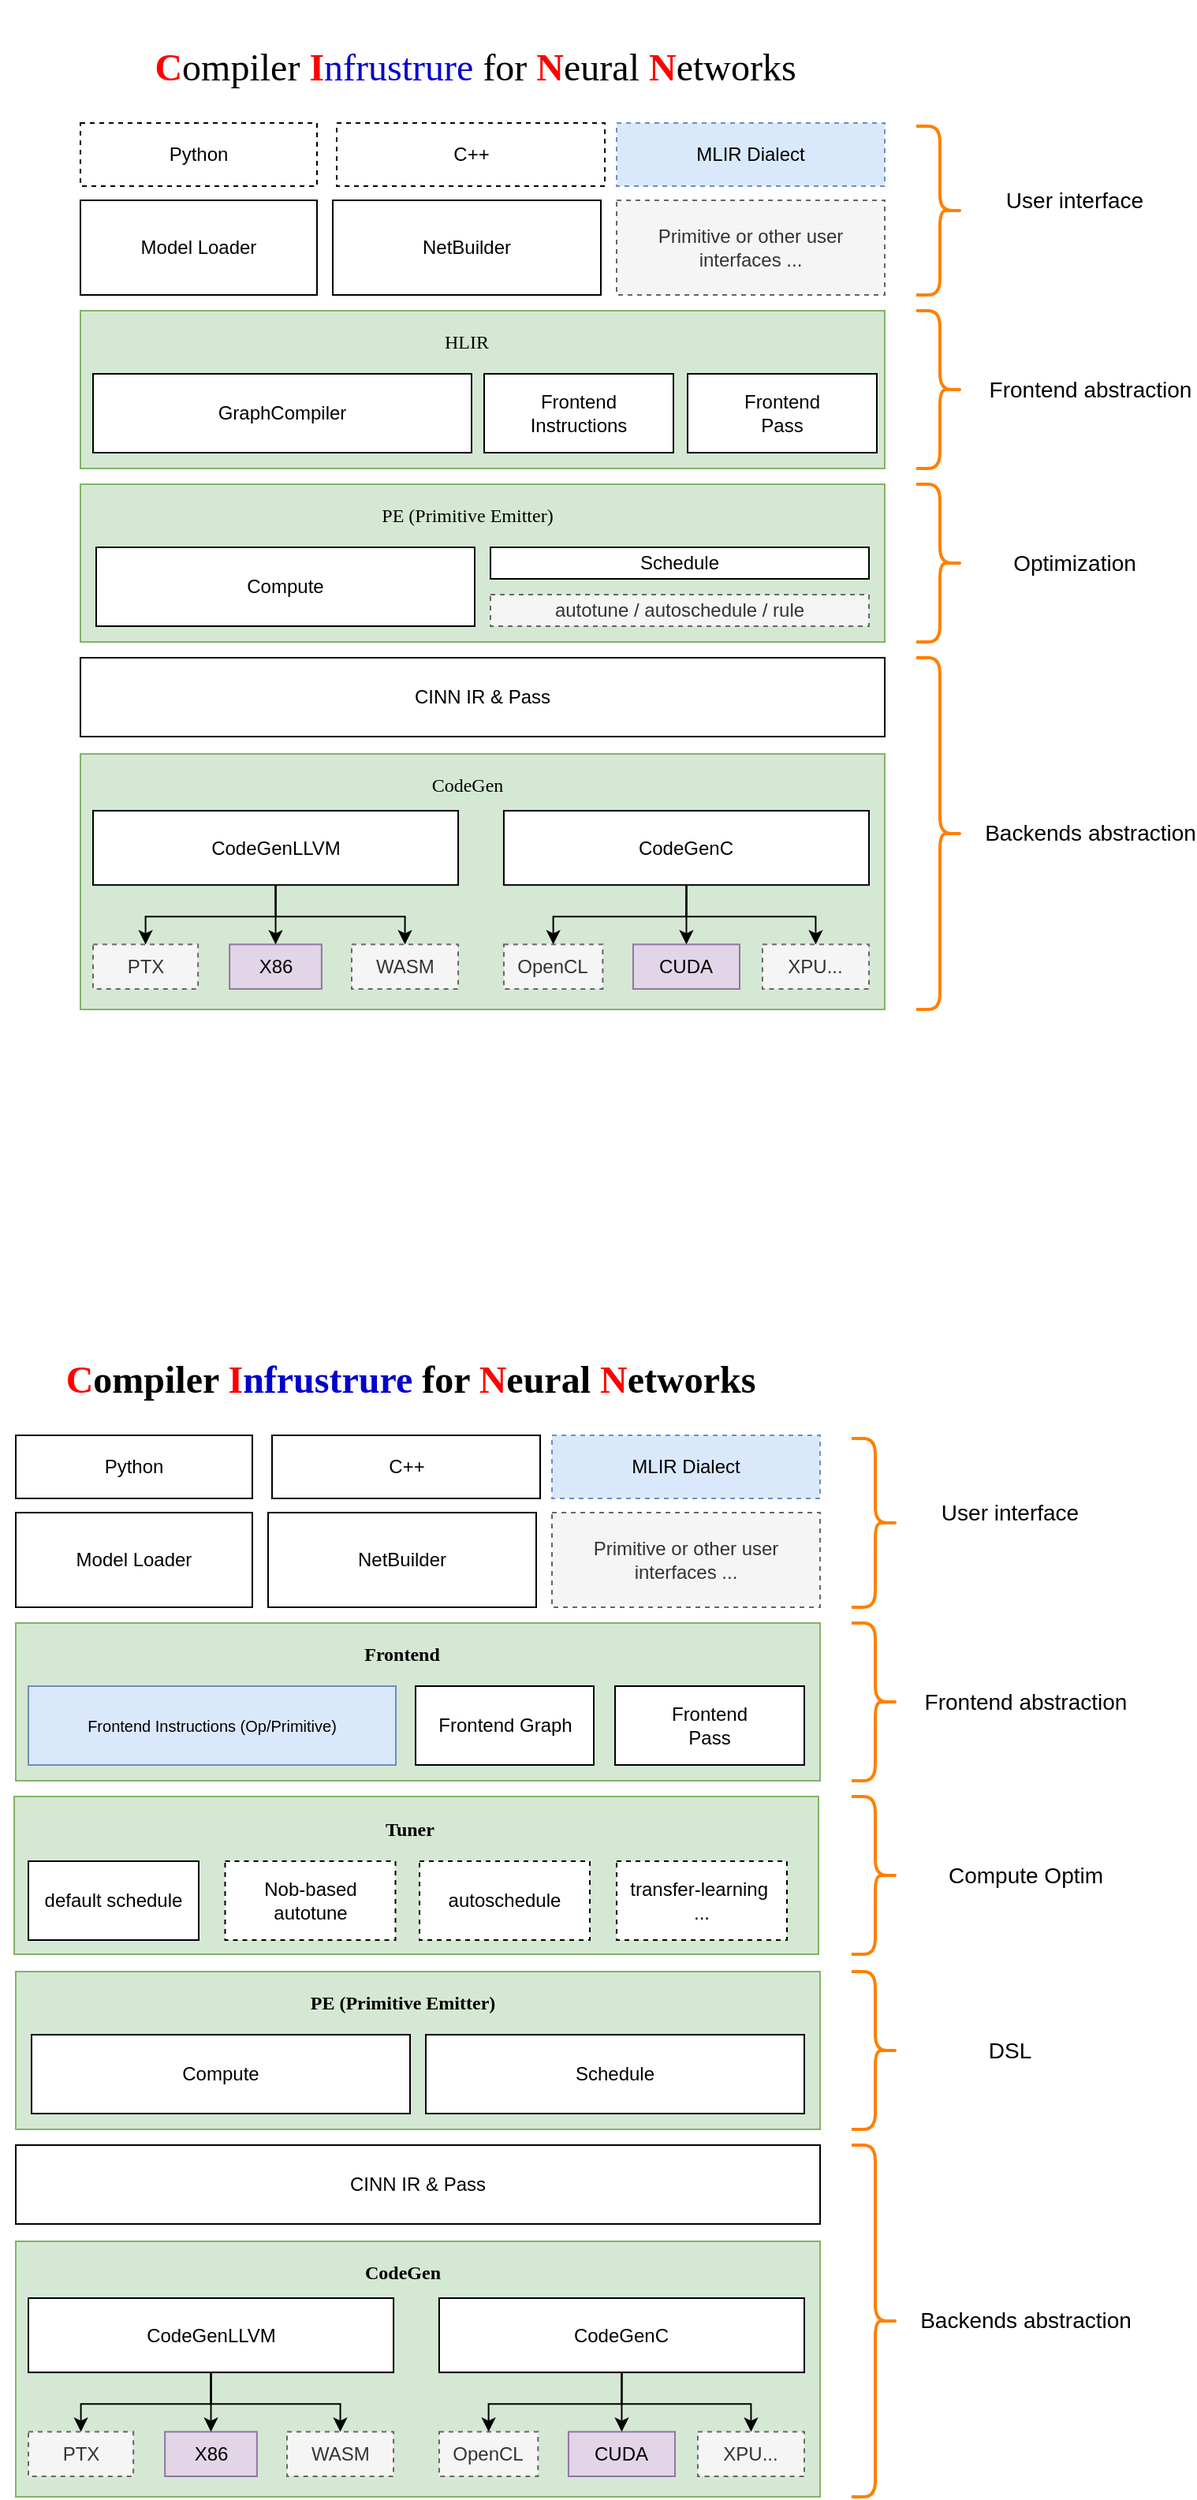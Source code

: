 <mxfile version="15.0.2" type="github">
  <diagram id="A1Nl1LmutE4I7G2CyRuD" name="Page-1">
    <mxGraphModel dx="2062" dy="1122" grid="1" gridSize="10" guides="1" tooltips="1" connect="1" arrows="1" fold="1" page="1" pageScale="1" pageWidth="827" pageHeight="1169" math="0" shadow="0">
      <root>
        <mxCell id="0" />
        <mxCell id="1" parent="0" />
        <mxCell id="BWj54ylnb7tt94adcvDi-8" value="" style="rounded=0;whiteSpace=wrap;html=1;fillColor=#d5e8d4;strokeColor=#82b366;" parent="1" vertex="1">
          <mxGeometry x="110" y="518" width="510" height="162" as="geometry" />
        </mxCell>
        <mxCell id="bPjozurzExnmXFlgTxyV-1" value="" style="rounded=0;whiteSpace=wrap;html=1;fillColor=#d5e8d4;strokeColor=#82b366;" parent="1" vertex="1">
          <mxGeometry x="110" y="347" width="510" height="100" as="geometry" />
        </mxCell>
        <mxCell id="bPjozurzExnmXFlgTxyV-2" value="Model Loader" style="rounded=0;whiteSpace=wrap;html=1;" parent="1" vertex="1">
          <mxGeometry x="110" y="167" width="150" height="60" as="geometry" />
        </mxCell>
        <mxCell id="bPjozurzExnmXFlgTxyV-3" value="NetBuilder" style="rounded=0;whiteSpace=wrap;html=1;" parent="1" vertex="1">
          <mxGeometry x="270" y="167" width="170" height="60" as="geometry" />
        </mxCell>
        <mxCell id="bPjozurzExnmXFlgTxyV-4" value="Primitive or other user interfaces ..." style="rounded=0;whiteSpace=wrap;html=1;dashed=1;fillColor=#f5f5f5;strokeColor=#666666;fontColor=#333333;" parent="1" vertex="1">
          <mxGeometry x="450" y="167" width="170" height="60" as="geometry" />
        </mxCell>
        <mxCell id="bPjozurzExnmXFlgTxyV-5" value="Compute" style="rounded=0;whiteSpace=wrap;html=1;" parent="1" vertex="1">
          <mxGeometry x="120" y="387" width="240" height="50" as="geometry" />
        </mxCell>
        <mxCell id="bPjozurzExnmXFlgTxyV-6" value="Schedule" style="rounded=0;whiteSpace=wrap;html=1;" parent="1" vertex="1">
          <mxGeometry x="370" y="387" width="240" height="20" as="geometry" />
        </mxCell>
        <mxCell id="bPjozurzExnmXFlgTxyV-7" value="CINN IR &amp;amp; Pass" style="rounded=0;whiteSpace=wrap;html=1;" parent="1" vertex="1">
          <mxGeometry x="110" y="457" width="510" height="50" as="geometry" />
        </mxCell>
        <mxCell id="bPjozurzExnmXFlgTxyV-23" value="autotune / autoschedule / rule" style="rounded=0;whiteSpace=wrap;html=1;dashed=1;fillColor=#f5f5f5;strokeColor=#666666;fontColor=#333333;" parent="1" vertex="1">
          <mxGeometry x="370" y="417" width="240" height="20" as="geometry" />
        </mxCell>
        <mxCell id="bPjozurzExnmXFlgTxyV-24" value="" style="rounded=0;whiteSpace=wrap;html=1;fillColor=#d5e8d4;strokeColor=#82b366;" parent="1" vertex="1">
          <mxGeometry x="110" y="237" width="510" height="100" as="geometry" />
        </mxCell>
        <mxCell id="bPjozurzExnmXFlgTxyV-25" value="GraphCompiler" style="rounded=0;whiteSpace=wrap;html=1;" parent="1" vertex="1">
          <mxGeometry x="118" y="277" width="240" height="50" as="geometry" />
        </mxCell>
        <mxCell id="bPjozurzExnmXFlgTxyV-26" value="Frontend &lt;br&gt;Instructions" style="rounded=0;whiteSpace=wrap;html=1;" parent="1" vertex="1">
          <mxGeometry x="366" y="277" width="120" height="50" as="geometry" />
        </mxCell>
        <mxCell id="bPjozurzExnmXFlgTxyV-27" value="Frontend &lt;br&gt;Pass" style="rounded=0;whiteSpace=wrap;html=1;" parent="1" vertex="1">
          <mxGeometry x="495" y="277" width="120" height="50" as="geometry" />
        </mxCell>
        <mxCell id="bPjozurzExnmXFlgTxyV-28" value="&lt;font face=&quot;Tahoma&quot;&gt;HLIR&lt;/font&gt;" style="text;html=1;strokeColor=none;fillColor=none;align=center;verticalAlign=middle;whiteSpace=wrap;rounded=0;" parent="1" vertex="1">
          <mxGeometry x="335" y="247" width="40" height="20" as="geometry" />
        </mxCell>
        <mxCell id="bPjozurzExnmXFlgTxyV-29" value="&lt;font face=&quot;Tahoma&quot;&gt;PE (Primitive Emitter)&lt;/font&gt;" style="text;html=1;strokeColor=none;fillColor=none;align=center;verticalAlign=middle;whiteSpace=wrap;rounded=0;" parent="1" vertex="1">
          <mxGeometry x="272.5" y="357" width="165" height="20" as="geometry" />
        </mxCell>
        <mxCell id="bPjozurzExnmXFlgTxyV-31" value="" style="shape=curlyBracket;whiteSpace=wrap;html=1;rounded=1;flipH=1;size=0.5;strokeWidth=2;strokeColor=#FF8000;" parent="1" vertex="1">
          <mxGeometry x="640" y="457" width="30" height="223" as="geometry" />
        </mxCell>
        <mxCell id="bPjozurzExnmXFlgTxyV-32" value="&lt;span style=&quot;font-weight: normal&quot;&gt;&lt;font style=&quot;font-size: 14px&quot;&gt;Backends abstraction&lt;/font&gt;&lt;/span&gt;" style="text;strokeColor=none;fillColor=none;html=1;fontSize=24;fontStyle=1;verticalAlign=middle;align=center;labelPosition=center;verticalLabelPosition=middle;horizontal=1;" parent="1" vertex="1">
          <mxGeometry x="700" y="545" width="100" height="40" as="geometry" />
        </mxCell>
        <mxCell id="bPjozurzExnmXFlgTxyV-33" value="" style="shape=curlyBracket;whiteSpace=wrap;html=1;rounded=1;flipH=1;size=0.5;strokeWidth=2;strokeColor=#FF8000;" parent="1" vertex="1">
          <mxGeometry x="640" y="237" width="30" height="100" as="geometry" />
        </mxCell>
        <mxCell id="bPjozurzExnmXFlgTxyV-34" value="&lt;span style=&quot;font-weight: normal&quot;&gt;&lt;font style=&quot;font-size: 14px&quot;&gt;Frontend abstraction&lt;/font&gt;&lt;/span&gt;" style="text;strokeColor=none;fillColor=none;html=1;fontSize=24;fontStyle=1;verticalAlign=middle;align=center;labelPosition=center;verticalLabelPosition=middle;horizontal=1;" parent="1" vertex="1">
          <mxGeometry x="700" y="264" width="100" height="40" as="geometry" />
        </mxCell>
        <mxCell id="bPjozurzExnmXFlgTxyV-35" value="" style="shape=curlyBracket;whiteSpace=wrap;html=1;rounded=1;flipH=1;size=0.5;strokeWidth=2;strokeColor=#FF8000;" parent="1" vertex="1">
          <mxGeometry x="640" y="347" width="30" height="100" as="geometry" />
        </mxCell>
        <mxCell id="bPjozurzExnmXFlgTxyV-36" value="&lt;span style=&quot;font-weight: normal&quot;&gt;&lt;font style=&quot;font-size: 14px&quot;&gt;Optimization&lt;/font&gt;&lt;/span&gt;" style="text;strokeColor=none;fillColor=none;html=1;fontSize=24;fontStyle=1;verticalAlign=middle;align=center;labelPosition=center;verticalLabelPosition=middle;horizontal=1;" parent="1" vertex="1">
          <mxGeometry x="690" y="374" width="100" height="40" as="geometry" />
        </mxCell>
        <mxCell id="bPjozurzExnmXFlgTxyV-37" value="" style="shape=curlyBracket;whiteSpace=wrap;html=1;rounded=1;flipH=1;size=0.5;strokeWidth=2;strokeColor=#FF8000;" parent="1" vertex="1">
          <mxGeometry x="640" y="120" width="30" height="107" as="geometry" />
        </mxCell>
        <mxCell id="bPjozurzExnmXFlgTxyV-38" value="&lt;span style=&quot;font-weight: normal&quot;&gt;&lt;font style=&quot;font-size: 14px&quot;&gt;User interface&lt;/font&gt;&lt;/span&gt;" style="text;strokeColor=none;fillColor=none;html=1;fontSize=24;fontStyle=1;verticalAlign=middle;align=center;labelPosition=center;verticalLabelPosition=middle;horizontal=1;" parent="1" vertex="1">
          <mxGeometry x="690" y="143.5" width="100" height="40" as="geometry" />
        </mxCell>
        <mxCell id="BWj54ylnb7tt94adcvDi-1" value="Python" style="rounded=0;whiteSpace=wrap;html=1;dashed=1;" parent="1" vertex="1">
          <mxGeometry x="110" y="118" width="150" height="40" as="geometry" />
        </mxCell>
        <mxCell id="BWj54ylnb7tt94adcvDi-2" value="C++" style="rounded=0;whiteSpace=wrap;html=1;dashed=1;" parent="1" vertex="1">
          <mxGeometry x="272.5" y="118" width="170" height="40" as="geometry" />
        </mxCell>
        <mxCell id="BWj54ylnb7tt94adcvDi-3" value="MLIR Dialect" style="rounded=0;whiteSpace=wrap;html=1;dashed=1;fillColor=#dae8fc;strokeColor=#6c8ebf;" parent="1" vertex="1">
          <mxGeometry x="450" y="118" width="170" height="40" as="geometry" />
        </mxCell>
        <mxCell id="BWj54ylnb7tt94adcvDi-5" value="&lt;font style=&quot;font-size: 24px&quot; face=&quot;Comic Sans MS&quot;&gt;&lt;b&gt;&lt;font color=&quot;#ff0000&quot;&gt;C&lt;/font&gt;&lt;/b&gt;ompiler &lt;font color=&quot;#ff0000&quot;&gt;&lt;b&gt;I&lt;/b&gt;&lt;/font&gt;&lt;font color=&quot;#0000cc&quot;&gt;nfrustrure&lt;/font&gt; for &lt;font color=&quot;#ff0000&quot;&gt;&lt;b&gt;N&lt;/b&gt;&lt;/font&gt;eural &lt;font color=&quot;#ff0000&quot;&gt;&lt;b&gt;N&lt;/b&gt;&lt;/font&gt;etworks&lt;/font&gt;" style="text;html=1;align=center;verticalAlign=middle;resizable=0;points=[];autosize=1;strokeColor=none;fontSize=45;" parent="1" vertex="1">
          <mxGeometry x="110" y="40" width="500" height="70" as="geometry" />
        </mxCell>
        <mxCell id="BWj54ylnb7tt94adcvDi-9" value="&lt;font face=&quot;Tahoma&quot;&gt;CodeGen&lt;/font&gt;" style="text;html=1;strokeColor=none;fillColor=none;align=center;verticalAlign=middle;whiteSpace=wrap;rounded=0;" parent="1" vertex="1">
          <mxGeometry x="272.5" y="528" width="165" height="20" as="geometry" />
        </mxCell>
        <mxCell id="BWj54ylnb7tt94adcvDi-10" value="" style="group" parent="1" vertex="1" connectable="0">
          <mxGeometry x="118" y="554" width="492" height="113" as="geometry" />
        </mxCell>
        <mxCell id="bPjozurzExnmXFlgTxyV-12" value="CodeGenLLVM" style="rounded=0;whiteSpace=wrap;html=1;" parent="BWj54ylnb7tt94adcvDi-10" vertex="1">
          <mxGeometry width="231.529" height="47.083" as="geometry" />
        </mxCell>
        <mxCell id="bPjozurzExnmXFlgTxyV-16" value="CodeGenC" style="rounded=0;whiteSpace=wrap;html=1;" parent="BWj54ylnb7tt94adcvDi-10" vertex="1">
          <mxGeometry x="260.471" width="231.529" height="47.083" as="geometry" />
        </mxCell>
        <mxCell id="bPjozurzExnmXFlgTxyV-17" value="CUDA" style="rounded=0;whiteSpace=wrap;html=1;fillColor=#e1d5e7;strokeColor=#9673a6;" parent="BWj54ylnb7tt94adcvDi-10" vertex="1">
          <mxGeometry x="342.471" y="84.75" width="67.529" height="28.25" as="geometry" />
        </mxCell>
        <mxCell id="bPjozurzExnmXFlgTxyV-18" value="X86" style="rounded=0;whiteSpace=wrap;html=1;fillColor=#e1d5e7;strokeColor=#9673a6;" parent="BWj54ylnb7tt94adcvDi-10" vertex="1">
          <mxGeometry x="86.582" y="84.75" width="58.365" height="28.25" as="geometry" />
        </mxCell>
        <mxCell id="bPjozurzExnmXFlgTxyV-19" value="PTX" style="rounded=0;whiteSpace=wrap;html=1;dashed=1;fillColor=#f5f5f5;strokeColor=#666666;fontColor=#333333;" parent="BWj54ylnb7tt94adcvDi-10" vertex="1">
          <mxGeometry y="84.75" width="66.565" height="28.25" as="geometry" />
        </mxCell>
        <mxCell id="bPjozurzExnmXFlgTxyV-20" value="WASM" style="rounded=0;whiteSpace=wrap;html=1;dashed=1;fillColor=#f5f5f5;strokeColor=#666666;fontColor=#333333;" parent="BWj54ylnb7tt94adcvDi-10" vertex="1">
          <mxGeometry x="164" y="84.75" width="67.529" height="28.25" as="geometry" />
        </mxCell>
        <mxCell id="bPjozurzExnmXFlgTxyV-21" value="OpenCL" style="rounded=0;whiteSpace=wrap;html=1;dashed=1;fillColor=#f5f5f5;strokeColor=#666666;fontColor=#333333;" parent="BWj54ylnb7tt94adcvDi-10" vertex="1">
          <mxGeometry x="260.471" y="84.75" width="62.706" height="28.25" as="geometry" />
        </mxCell>
        <mxCell id="bPjozurzExnmXFlgTxyV-22" value="XPU..." style="rounded=0;whiteSpace=wrap;html=1;dashed=1;fillColor=#f5f5f5;strokeColor=#666666;fontColor=#333333;" parent="BWj54ylnb7tt94adcvDi-10" vertex="1">
          <mxGeometry x="424.471" y="84.75" width="67.529" height="28.25" as="geometry" />
        </mxCell>
        <mxCell id="bPjozurzExnmXFlgTxyV-13" style="edgeStyle=orthogonalEdgeStyle;rounded=0;orthogonalLoop=1;jettySize=auto;html=1;exitX=0.5;exitY=1;exitDx=0;exitDy=0;entryX=0.5;entryY=0;entryDx=0;entryDy=0;" parent="BWj54ylnb7tt94adcvDi-10" source="bPjozurzExnmXFlgTxyV-16" target="bPjozurzExnmXFlgTxyV-17" edge="1">
          <mxGeometry relative="1" as="geometry" />
        </mxCell>
        <mxCell id="bPjozurzExnmXFlgTxyV-9" style="edgeStyle=orthogonalEdgeStyle;rounded=0;orthogonalLoop=1;jettySize=auto;html=1;exitX=0.5;exitY=1;exitDx=0;exitDy=0;entryX=0.5;entryY=0;entryDx=0;entryDy=0;" parent="BWj54ylnb7tt94adcvDi-10" source="bPjozurzExnmXFlgTxyV-12" target="bPjozurzExnmXFlgTxyV-18" edge="1">
          <mxGeometry relative="1" as="geometry" />
        </mxCell>
        <mxCell id="bPjozurzExnmXFlgTxyV-10" style="edgeStyle=orthogonalEdgeStyle;rounded=0;orthogonalLoop=1;jettySize=auto;html=1;exitX=0.5;exitY=1;exitDx=0;exitDy=0;" parent="BWj54ylnb7tt94adcvDi-10" source="bPjozurzExnmXFlgTxyV-12" target="bPjozurzExnmXFlgTxyV-19" edge="1">
          <mxGeometry relative="1" as="geometry" />
        </mxCell>
        <mxCell id="bPjozurzExnmXFlgTxyV-11" style="edgeStyle=orthogonalEdgeStyle;rounded=0;orthogonalLoop=1;jettySize=auto;html=1;exitX=0.5;exitY=1;exitDx=0;exitDy=0;entryX=0.5;entryY=0;entryDx=0;entryDy=0;" parent="BWj54ylnb7tt94adcvDi-10" source="bPjozurzExnmXFlgTxyV-12" target="bPjozurzExnmXFlgTxyV-20" edge="1">
          <mxGeometry relative="1" as="geometry" />
        </mxCell>
        <mxCell id="bPjozurzExnmXFlgTxyV-14" style="edgeStyle=orthogonalEdgeStyle;rounded=0;orthogonalLoop=1;jettySize=auto;html=1;exitX=0.5;exitY=1;exitDx=0;exitDy=0;entryX=0.5;entryY=0;entryDx=0;entryDy=0;" parent="BWj54ylnb7tt94adcvDi-10" source="bPjozurzExnmXFlgTxyV-16" target="bPjozurzExnmXFlgTxyV-21" edge="1">
          <mxGeometry relative="1" as="geometry" />
        </mxCell>
        <mxCell id="bPjozurzExnmXFlgTxyV-15" style="edgeStyle=orthogonalEdgeStyle;rounded=0;orthogonalLoop=1;jettySize=auto;html=1;exitX=0.5;exitY=1;exitDx=0;exitDy=0;entryX=0.5;entryY=0;entryDx=0;entryDy=0;" parent="BWj54ylnb7tt94adcvDi-10" source="bPjozurzExnmXFlgTxyV-16" target="bPjozurzExnmXFlgTxyV-22" edge="1">
          <mxGeometry relative="1" as="geometry" />
        </mxCell>
        <mxCell id="rRqUTzDC0UyUlkHTnYrC-1" value="" style="rounded=0;whiteSpace=wrap;html=1;fillColor=#d5e8d4;strokeColor=#82b366;" vertex="1" parent="1">
          <mxGeometry x="69" y="1461" width="510" height="162" as="geometry" />
        </mxCell>
        <mxCell id="rRqUTzDC0UyUlkHTnYrC-2" value="" style="rounded=0;whiteSpace=wrap;html=1;fillColor=#d5e8d4;strokeColor=#82b366;" vertex="1" parent="1">
          <mxGeometry x="69" y="1290" width="510" height="100" as="geometry" />
        </mxCell>
        <mxCell id="rRqUTzDC0UyUlkHTnYrC-3" value="Model Loader" style="rounded=0;whiteSpace=wrap;html=1;" vertex="1" parent="1">
          <mxGeometry x="69" y="999" width="150" height="60" as="geometry" />
        </mxCell>
        <mxCell id="rRqUTzDC0UyUlkHTnYrC-4" value="NetBuilder" style="rounded=0;whiteSpace=wrap;html=1;" vertex="1" parent="1">
          <mxGeometry x="229" y="999" width="170" height="60" as="geometry" />
        </mxCell>
        <mxCell id="rRqUTzDC0UyUlkHTnYrC-5" value="Primitive or other user interfaces ..." style="rounded=0;whiteSpace=wrap;html=1;dashed=1;fillColor=#f5f5f5;strokeColor=#666666;fontColor=#333333;" vertex="1" parent="1">
          <mxGeometry x="409" y="999" width="170" height="60" as="geometry" />
        </mxCell>
        <mxCell id="rRqUTzDC0UyUlkHTnYrC-6" value="Compute" style="rounded=0;whiteSpace=wrap;html=1;" vertex="1" parent="1">
          <mxGeometry x="79" y="1330" width="240" height="50" as="geometry" />
        </mxCell>
        <mxCell id="rRqUTzDC0UyUlkHTnYrC-7" value="Schedule" style="rounded=0;whiteSpace=wrap;html=1;" vertex="1" parent="1">
          <mxGeometry x="329" y="1330" width="240" height="50" as="geometry" />
        </mxCell>
        <mxCell id="rRqUTzDC0UyUlkHTnYrC-8" value="CINN IR &amp;amp; Pass" style="rounded=0;whiteSpace=wrap;html=1;" vertex="1" parent="1">
          <mxGeometry x="69" y="1400" width="510" height="50" as="geometry" />
        </mxCell>
        <mxCell id="rRqUTzDC0UyUlkHTnYrC-10" value="" style="rounded=0;whiteSpace=wrap;html=1;fillColor=#d5e8d4;strokeColor=#82b366;" vertex="1" parent="1">
          <mxGeometry x="69" y="1069" width="510" height="100" as="geometry" />
        </mxCell>
        <mxCell id="rRqUTzDC0UyUlkHTnYrC-11" value="Frontend Graph" style="rounded=0;whiteSpace=wrap;html=1;" vertex="1" parent="1">
          <mxGeometry x="322.5" y="1109" width="113" height="50" as="geometry" />
        </mxCell>
        <mxCell id="rRqUTzDC0UyUlkHTnYrC-12" value="&lt;font style=&quot;font-size: 10px&quot;&gt;Frontend Instructions (Op/Primitive)&lt;/font&gt;" style="rounded=0;whiteSpace=wrap;html=1;fillColor=#dae8fc;strokeColor=#6c8ebf;" vertex="1" parent="1">
          <mxGeometry x="77" y="1109" width="233" height="50" as="geometry" />
        </mxCell>
        <mxCell id="rRqUTzDC0UyUlkHTnYrC-13" value="Frontend &lt;br&gt;Pass" style="rounded=0;whiteSpace=wrap;html=1;" vertex="1" parent="1">
          <mxGeometry x="449" y="1109" width="120" height="50" as="geometry" />
        </mxCell>
        <mxCell id="rRqUTzDC0UyUlkHTnYrC-14" value="&lt;font face=&quot;Tahoma&quot;&gt;Frontend&lt;/font&gt;" style="text;html=1;strokeColor=none;fillColor=none;align=center;verticalAlign=middle;whiteSpace=wrap;rounded=0;fontStyle=1" vertex="1" parent="1">
          <mxGeometry x="294" y="1079" width="40" height="20" as="geometry" />
        </mxCell>
        <mxCell id="rRqUTzDC0UyUlkHTnYrC-15" value="&lt;font face=&quot;Tahoma&quot;&gt;PE (Primitive Emitter)&lt;/font&gt;" style="text;html=1;strokeColor=none;fillColor=none;align=center;verticalAlign=middle;whiteSpace=wrap;rounded=0;fontStyle=1" vertex="1" parent="1">
          <mxGeometry x="231.5" y="1300" width="165" height="20" as="geometry" />
        </mxCell>
        <mxCell id="rRqUTzDC0UyUlkHTnYrC-16" value="" style="shape=curlyBracket;whiteSpace=wrap;html=1;rounded=1;flipH=1;size=0.5;strokeWidth=2;strokeColor=#FF8000;" vertex="1" parent="1">
          <mxGeometry x="599" y="1400" width="30" height="223" as="geometry" />
        </mxCell>
        <mxCell id="rRqUTzDC0UyUlkHTnYrC-17" value="&lt;span style=&quot;font-weight: normal&quot;&gt;&lt;font style=&quot;font-size: 14px&quot;&gt;Backends abstraction&lt;/font&gt;&lt;/span&gt;" style="text;strokeColor=none;fillColor=none;html=1;fontSize=24;fontStyle=1;verticalAlign=middle;align=center;labelPosition=center;verticalLabelPosition=middle;horizontal=1;" vertex="1" parent="1">
          <mxGeometry x="659" y="1488" width="100" height="40" as="geometry" />
        </mxCell>
        <mxCell id="rRqUTzDC0UyUlkHTnYrC-18" value="" style="shape=curlyBracket;whiteSpace=wrap;html=1;rounded=1;flipH=1;size=0.5;strokeWidth=2;strokeColor=#FF8000;" vertex="1" parent="1">
          <mxGeometry x="599" y="1069" width="30" height="100" as="geometry" />
        </mxCell>
        <mxCell id="rRqUTzDC0UyUlkHTnYrC-19" value="&lt;span style=&quot;font-weight: normal&quot;&gt;&lt;font style=&quot;font-size: 14px&quot;&gt;Frontend abstraction&lt;/font&gt;&lt;/span&gt;" style="text;strokeColor=none;fillColor=none;html=1;fontSize=24;fontStyle=1;verticalAlign=middle;align=center;labelPosition=center;verticalLabelPosition=middle;horizontal=1;" vertex="1" parent="1">
          <mxGeometry x="659" y="1096" width="100" height="40" as="geometry" />
        </mxCell>
        <mxCell id="rRqUTzDC0UyUlkHTnYrC-20" value="" style="shape=curlyBracket;whiteSpace=wrap;html=1;rounded=1;flipH=1;size=0.5;strokeWidth=2;strokeColor=#FF8000;" vertex="1" parent="1">
          <mxGeometry x="599" y="1290" width="30" height="100" as="geometry" />
        </mxCell>
        <mxCell id="rRqUTzDC0UyUlkHTnYrC-21" value="&lt;span style=&quot;font-weight: normal&quot;&gt;&lt;font style=&quot;font-size: 14px&quot;&gt;DSL&lt;/font&gt;&lt;/span&gt;" style="text;strokeColor=none;fillColor=none;html=1;fontSize=24;fontStyle=1;verticalAlign=middle;align=center;labelPosition=center;verticalLabelPosition=middle;horizontal=1;" vertex="1" parent="1">
          <mxGeometry x="649" y="1317" width="100" height="40" as="geometry" />
        </mxCell>
        <mxCell id="rRqUTzDC0UyUlkHTnYrC-22" value="" style="shape=curlyBracket;whiteSpace=wrap;html=1;rounded=1;flipH=1;size=0.5;strokeWidth=2;strokeColor=#FF8000;" vertex="1" parent="1">
          <mxGeometry x="599" y="952" width="30" height="107" as="geometry" />
        </mxCell>
        <mxCell id="rRqUTzDC0UyUlkHTnYrC-23" value="&lt;span style=&quot;font-weight: normal&quot;&gt;&lt;font style=&quot;font-size: 14px&quot;&gt;User interface&lt;/font&gt;&lt;/span&gt;" style="text;strokeColor=none;fillColor=none;html=1;fontSize=24;fontStyle=1;verticalAlign=middle;align=center;labelPosition=center;verticalLabelPosition=middle;horizontal=1;" vertex="1" parent="1">
          <mxGeometry x="649" y="975.5" width="100" height="40" as="geometry" />
        </mxCell>
        <mxCell id="rRqUTzDC0UyUlkHTnYrC-24" value="Python" style="rounded=0;whiteSpace=wrap;html=1;" vertex="1" parent="1">
          <mxGeometry x="69" y="950" width="150" height="40" as="geometry" />
        </mxCell>
        <mxCell id="rRqUTzDC0UyUlkHTnYrC-25" value="C++" style="rounded=0;whiteSpace=wrap;html=1;" vertex="1" parent="1">
          <mxGeometry x="231.5" y="950" width="170" height="40" as="geometry" />
        </mxCell>
        <mxCell id="rRqUTzDC0UyUlkHTnYrC-26" value="MLIR Dialect" style="rounded=0;whiteSpace=wrap;html=1;dashed=1;fillColor=#dae8fc;strokeColor=#6c8ebf;" vertex="1" parent="1">
          <mxGeometry x="409" y="950" width="170" height="40" as="geometry" />
        </mxCell>
        <mxCell id="rRqUTzDC0UyUlkHTnYrC-27" value="&lt;font style=&quot;font-size: 24px&quot; face=&quot;Tahoma&quot;&gt;&lt;b&gt;&lt;font color=&quot;#ff0000&quot;&gt;C&lt;/font&gt;ompiler &lt;font color=&quot;#ff0000&quot;&gt;I&lt;/font&gt;&lt;font color=&quot;#0000cc&quot;&gt;nfrustrure&lt;/font&gt; for &lt;font color=&quot;#ff0000&quot;&gt;N&lt;/font&gt;eural &lt;font color=&quot;#ff0000&quot;&gt;N&lt;/font&gt;etworks&lt;/b&gt;&lt;/font&gt;" style="text;html=1;align=center;verticalAlign=middle;resizable=0;points=[];autosize=1;strokeColor=none;fontSize=45;" vertex="1" parent="1">
          <mxGeometry x="59" y="872" width="520" height="70" as="geometry" />
        </mxCell>
        <mxCell id="rRqUTzDC0UyUlkHTnYrC-28" value="&lt;font face=&quot;Tahoma&quot;&gt;CodeGen&lt;/font&gt;" style="text;html=1;strokeColor=none;fillColor=none;align=center;verticalAlign=middle;whiteSpace=wrap;rounded=0;fontStyle=1" vertex="1" parent="1">
          <mxGeometry x="231.5" y="1471" width="165" height="20" as="geometry" />
        </mxCell>
        <mxCell id="rRqUTzDC0UyUlkHTnYrC-29" value="" style="group" vertex="1" connectable="0" parent="1">
          <mxGeometry x="77" y="1497" width="492" height="113" as="geometry" />
        </mxCell>
        <mxCell id="rRqUTzDC0UyUlkHTnYrC-30" value="CodeGenLLVM" style="rounded=0;whiteSpace=wrap;html=1;" vertex="1" parent="rRqUTzDC0UyUlkHTnYrC-29">
          <mxGeometry width="231.529" height="47.083" as="geometry" />
        </mxCell>
        <mxCell id="rRqUTzDC0UyUlkHTnYrC-31" value="CodeGenC" style="rounded=0;whiteSpace=wrap;html=1;" vertex="1" parent="rRqUTzDC0UyUlkHTnYrC-29">
          <mxGeometry x="260.471" width="231.529" height="47.083" as="geometry" />
        </mxCell>
        <mxCell id="rRqUTzDC0UyUlkHTnYrC-32" value="CUDA" style="rounded=0;whiteSpace=wrap;html=1;fillColor=#e1d5e7;strokeColor=#9673a6;" vertex="1" parent="rRqUTzDC0UyUlkHTnYrC-29">
          <mxGeometry x="342.471" y="84.75" width="67.529" height="28.25" as="geometry" />
        </mxCell>
        <mxCell id="rRqUTzDC0UyUlkHTnYrC-33" value="X86" style="rounded=0;whiteSpace=wrap;html=1;fillColor=#e1d5e7;strokeColor=#9673a6;" vertex="1" parent="rRqUTzDC0UyUlkHTnYrC-29">
          <mxGeometry x="86.582" y="84.75" width="58.365" height="28.25" as="geometry" />
        </mxCell>
        <mxCell id="rRqUTzDC0UyUlkHTnYrC-34" value="PTX" style="rounded=0;whiteSpace=wrap;html=1;dashed=1;fillColor=#f5f5f5;strokeColor=#666666;fontColor=#333333;" vertex="1" parent="rRqUTzDC0UyUlkHTnYrC-29">
          <mxGeometry y="84.75" width="66.565" height="28.25" as="geometry" />
        </mxCell>
        <mxCell id="rRqUTzDC0UyUlkHTnYrC-35" value="WASM" style="rounded=0;whiteSpace=wrap;html=1;dashed=1;fillColor=#f5f5f5;strokeColor=#666666;fontColor=#333333;" vertex="1" parent="rRqUTzDC0UyUlkHTnYrC-29">
          <mxGeometry x="164" y="84.75" width="67.529" height="28.25" as="geometry" />
        </mxCell>
        <mxCell id="rRqUTzDC0UyUlkHTnYrC-36" value="OpenCL" style="rounded=0;whiteSpace=wrap;html=1;dashed=1;fillColor=#f5f5f5;strokeColor=#666666;fontColor=#333333;" vertex="1" parent="rRqUTzDC0UyUlkHTnYrC-29">
          <mxGeometry x="260.471" y="84.75" width="62.706" height="28.25" as="geometry" />
        </mxCell>
        <mxCell id="rRqUTzDC0UyUlkHTnYrC-37" value="XPU..." style="rounded=0;whiteSpace=wrap;html=1;dashed=1;fillColor=#f5f5f5;strokeColor=#666666;fontColor=#333333;" vertex="1" parent="rRqUTzDC0UyUlkHTnYrC-29">
          <mxGeometry x="424.471" y="84.75" width="67.529" height="28.25" as="geometry" />
        </mxCell>
        <mxCell id="rRqUTzDC0UyUlkHTnYrC-38" style="edgeStyle=orthogonalEdgeStyle;rounded=0;orthogonalLoop=1;jettySize=auto;html=1;exitX=0.5;exitY=1;exitDx=0;exitDy=0;entryX=0.5;entryY=0;entryDx=0;entryDy=0;" edge="1" parent="rRqUTzDC0UyUlkHTnYrC-29" source="rRqUTzDC0UyUlkHTnYrC-31" target="rRqUTzDC0UyUlkHTnYrC-32">
          <mxGeometry relative="1" as="geometry" />
        </mxCell>
        <mxCell id="rRqUTzDC0UyUlkHTnYrC-39" style="edgeStyle=orthogonalEdgeStyle;rounded=0;orthogonalLoop=1;jettySize=auto;html=1;exitX=0.5;exitY=1;exitDx=0;exitDy=0;entryX=0.5;entryY=0;entryDx=0;entryDy=0;" edge="1" parent="rRqUTzDC0UyUlkHTnYrC-29" source="rRqUTzDC0UyUlkHTnYrC-30" target="rRqUTzDC0UyUlkHTnYrC-33">
          <mxGeometry relative="1" as="geometry" />
        </mxCell>
        <mxCell id="rRqUTzDC0UyUlkHTnYrC-40" style="edgeStyle=orthogonalEdgeStyle;rounded=0;orthogonalLoop=1;jettySize=auto;html=1;exitX=0.5;exitY=1;exitDx=0;exitDy=0;" edge="1" parent="rRqUTzDC0UyUlkHTnYrC-29" source="rRqUTzDC0UyUlkHTnYrC-30" target="rRqUTzDC0UyUlkHTnYrC-34">
          <mxGeometry relative="1" as="geometry" />
        </mxCell>
        <mxCell id="rRqUTzDC0UyUlkHTnYrC-41" style="edgeStyle=orthogonalEdgeStyle;rounded=0;orthogonalLoop=1;jettySize=auto;html=1;exitX=0.5;exitY=1;exitDx=0;exitDy=0;entryX=0.5;entryY=0;entryDx=0;entryDy=0;" edge="1" parent="rRqUTzDC0UyUlkHTnYrC-29" source="rRqUTzDC0UyUlkHTnYrC-30" target="rRqUTzDC0UyUlkHTnYrC-35">
          <mxGeometry relative="1" as="geometry" />
        </mxCell>
        <mxCell id="rRqUTzDC0UyUlkHTnYrC-42" style="edgeStyle=orthogonalEdgeStyle;rounded=0;orthogonalLoop=1;jettySize=auto;html=1;exitX=0.5;exitY=1;exitDx=0;exitDy=0;entryX=0.5;entryY=0;entryDx=0;entryDy=0;" edge="1" parent="rRqUTzDC0UyUlkHTnYrC-29" source="rRqUTzDC0UyUlkHTnYrC-31" target="rRqUTzDC0UyUlkHTnYrC-36">
          <mxGeometry relative="1" as="geometry" />
        </mxCell>
        <mxCell id="rRqUTzDC0UyUlkHTnYrC-43" style="edgeStyle=orthogonalEdgeStyle;rounded=0;orthogonalLoop=1;jettySize=auto;html=1;exitX=0.5;exitY=1;exitDx=0;exitDy=0;entryX=0.5;entryY=0;entryDx=0;entryDy=0;" edge="1" parent="rRqUTzDC0UyUlkHTnYrC-29" source="rRqUTzDC0UyUlkHTnYrC-31" target="rRqUTzDC0UyUlkHTnYrC-37">
          <mxGeometry relative="1" as="geometry" />
        </mxCell>
        <mxCell id="rRqUTzDC0UyUlkHTnYrC-44" value="" style="rounded=0;whiteSpace=wrap;html=1;fillColor=#d5e8d4;strokeColor=#82b366;" vertex="1" parent="1">
          <mxGeometry x="68" y="1179" width="510" height="100" as="geometry" />
        </mxCell>
        <mxCell id="rRqUTzDC0UyUlkHTnYrC-45" value="Nob-based autotune" style="rounded=0;whiteSpace=wrap;html=1;dashed=1;" vertex="1" parent="1">
          <mxGeometry x="201.75" y="1220" width="108" height="50" as="geometry" />
        </mxCell>
        <mxCell id="rRqUTzDC0UyUlkHTnYrC-46" value="autoschedule" style="rounded=0;whiteSpace=wrap;html=1;dashed=1;" vertex="1" parent="1">
          <mxGeometry x="325" y="1220" width="108" height="50" as="geometry" />
        </mxCell>
        <mxCell id="rRqUTzDC0UyUlkHTnYrC-47" value="default schedule" style="rounded=0;whiteSpace=wrap;html=1;" vertex="1" parent="1">
          <mxGeometry x="77" y="1220" width="108" height="50" as="geometry" />
        </mxCell>
        <mxCell id="rRqUTzDC0UyUlkHTnYrC-49" value="&lt;font face=&quot;Tahoma&quot;&gt;Tuner&lt;/font&gt;" style="text;html=1;strokeColor=none;fillColor=none;align=center;verticalAlign=middle;whiteSpace=wrap;rounded=0;fontStyle=1" vertex="1" parent="1">
          <mxGeometry x="299" y="1190" width="40" height="20" as="geometry" />
        </mxCell>
        <mxCell id="rRqUTzDC0UyUlkHTnYrC-50" value="transfer-learning&amp;nbsp;&lt;br&gt;..." style="rounded=0;whiteSpace=wrap;html=1;dashed=1;" vertex="1" parent="1">
          <mxGeometry x="450" y="1220" width="108" height="50" as="geometry" />
        </mxCell>
        <mxCell id="rRqUTzDC0UyUlkHTnYrC-51" value="" style="shape=curlyBracket;whiteSpace=wrap;html=1;rounded=1;flipH=1;size=0.5;strokeWidth=2;strokeColor=#FF8000;" vertex="1" parent="1">
          <mxGeometry x="599" y="1179" width="30" height="100" as="geometry" />
        </mxCell>
        <mxCell id="rRqUTzDC0UyUlkHTnYrC-52" value="&lt;span style=&quot;font-weight: normal&quot;&gt;&lt;font style=&quot;font-size: 14px&quot;&gt;Compute Optim&lt;br&gt;&lt;/font&gt;&lt;/span&gt;" style="text;strokeColor=none;fillColor=none;html=1;fontSize=24;fontStyle=1;verticalAlign=middle;align=center;labelPosition=center;verticalLabelPosition=middle;horizontal=1;" vertex="1" parent="1">
          <mxGeometry x="659" y="1206" width="100" height="40" as="geometry" />
        </mxCell>
      </root>
    </mxGraphModel>
  </diagram>
</mxfile>
